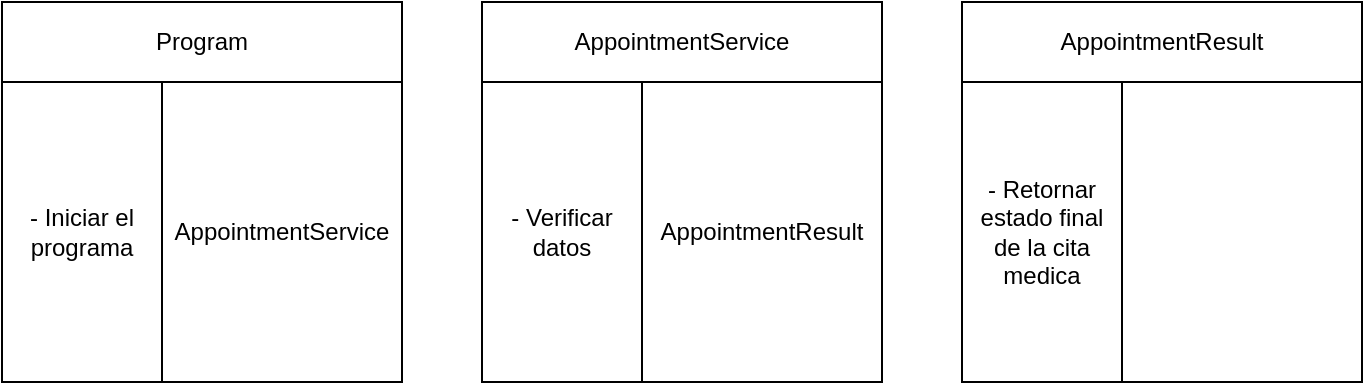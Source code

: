 <mxfile version="21.2.3" type="device">
  <diagram name="Página-1" id="62xkz4-qtUleOZBOJcDo">
    <mxGraphModel dx="1009" dy="542" grid="1" gridSize="10" guides="1" tooltips="1" connect="1" arrows="1" fold="1" page="1" pageScale="1" pageWidth="827" pageHeight="1169" math="0" shadow="0">
      <root>
        <mxCell id="0" />
        <mxCell id="1" parent="0" />
        <mxCell id="qNUDY9lJVTLYfH04GP0s-1" value="Program" style="html=1;whiteSpace=wrap;" vertex="1" parent="1">
          <mxGeometry x="40" y="160" width="200" height="40" as="geometry" />
        </mxCell>
        <mxCell id="qNUDY9lJVTLYfH04GP0s-2" value="- Iniciar el programa" style="html=1;whiteSpace=wrap;" vertex="1" parent="1">
          <mxGeometry x="40" y="200" width="80" height="150" as="geometry" />
        </mxCell>
        <mxCell id="qNUDY9lJVTLYfH04GP0s-3" value="AppointmentService" style="html=1;whiteSpace=wrap;" vertex="1" parent="1">
          <mxGeometry x="120" y="200" width="120" height="150" as="geometry" />
        </mxCell>
        <mxCell id="qNUDY9lJVTLYfH04GP0s-4" value="AppointmentService" style="html=1;whiteSpace=wrap;" vertex="1" parent="1">
          <mxGeometry x="280" y="160" width="200" height="40" as="geometry" />
        </mxCell>
        <mxCell id="qNUDY9lJVTLYfH04GP0s-5" value="- Verificar datos" style="html=1;whiteSpace=wrap;" vertex="1" parent="1">
          <mxGeometry x="280" y="200" width="80" height="150" as="geometry" />
        </mxCell>
        <mxCell id="qNUDY9lJVTLYfH04GP0s-6" value="AppointmentResult" style="html=1;whiteSpace=wrap;" vertex="1" parent="1">
          <mxGeometry x="360" y="200" width="120" height="150" as="geometry" />
        </mxCell>
        <mxCell id="qNUDY9lJVTLYfH04GP0s-7" value="AppointmentResult" style="html=1;whiteSpace=wrap;" vertex="1" parent="1">
          <mxGeometry x="520" y="160" width="200" height="40" as="geometry" />
        </mxCell>
        <mxCell id="qNUDY9lJVTLYfH04GP0s-8" value="- Retornar estado final de la cita medica" style="html=1;whiteSpace=wrap;" vertex="1" parent="1">
          <mxGeometry x="520" y="200" width="80" height="150" as="geometry" />
        </mxCell>
        <mxCell id="qNUDY9lJVTLYfH04GP0s-9" value="" style="html=1;whiteSpace=wrap;" vertex="1" parent="1">
          <mxGeometry x="600" y="200" width="120" height="150" as="geometry" />
        </mxCell>
      </root>
    </mxGraphModel>
  </diagram>
</mxfile>
